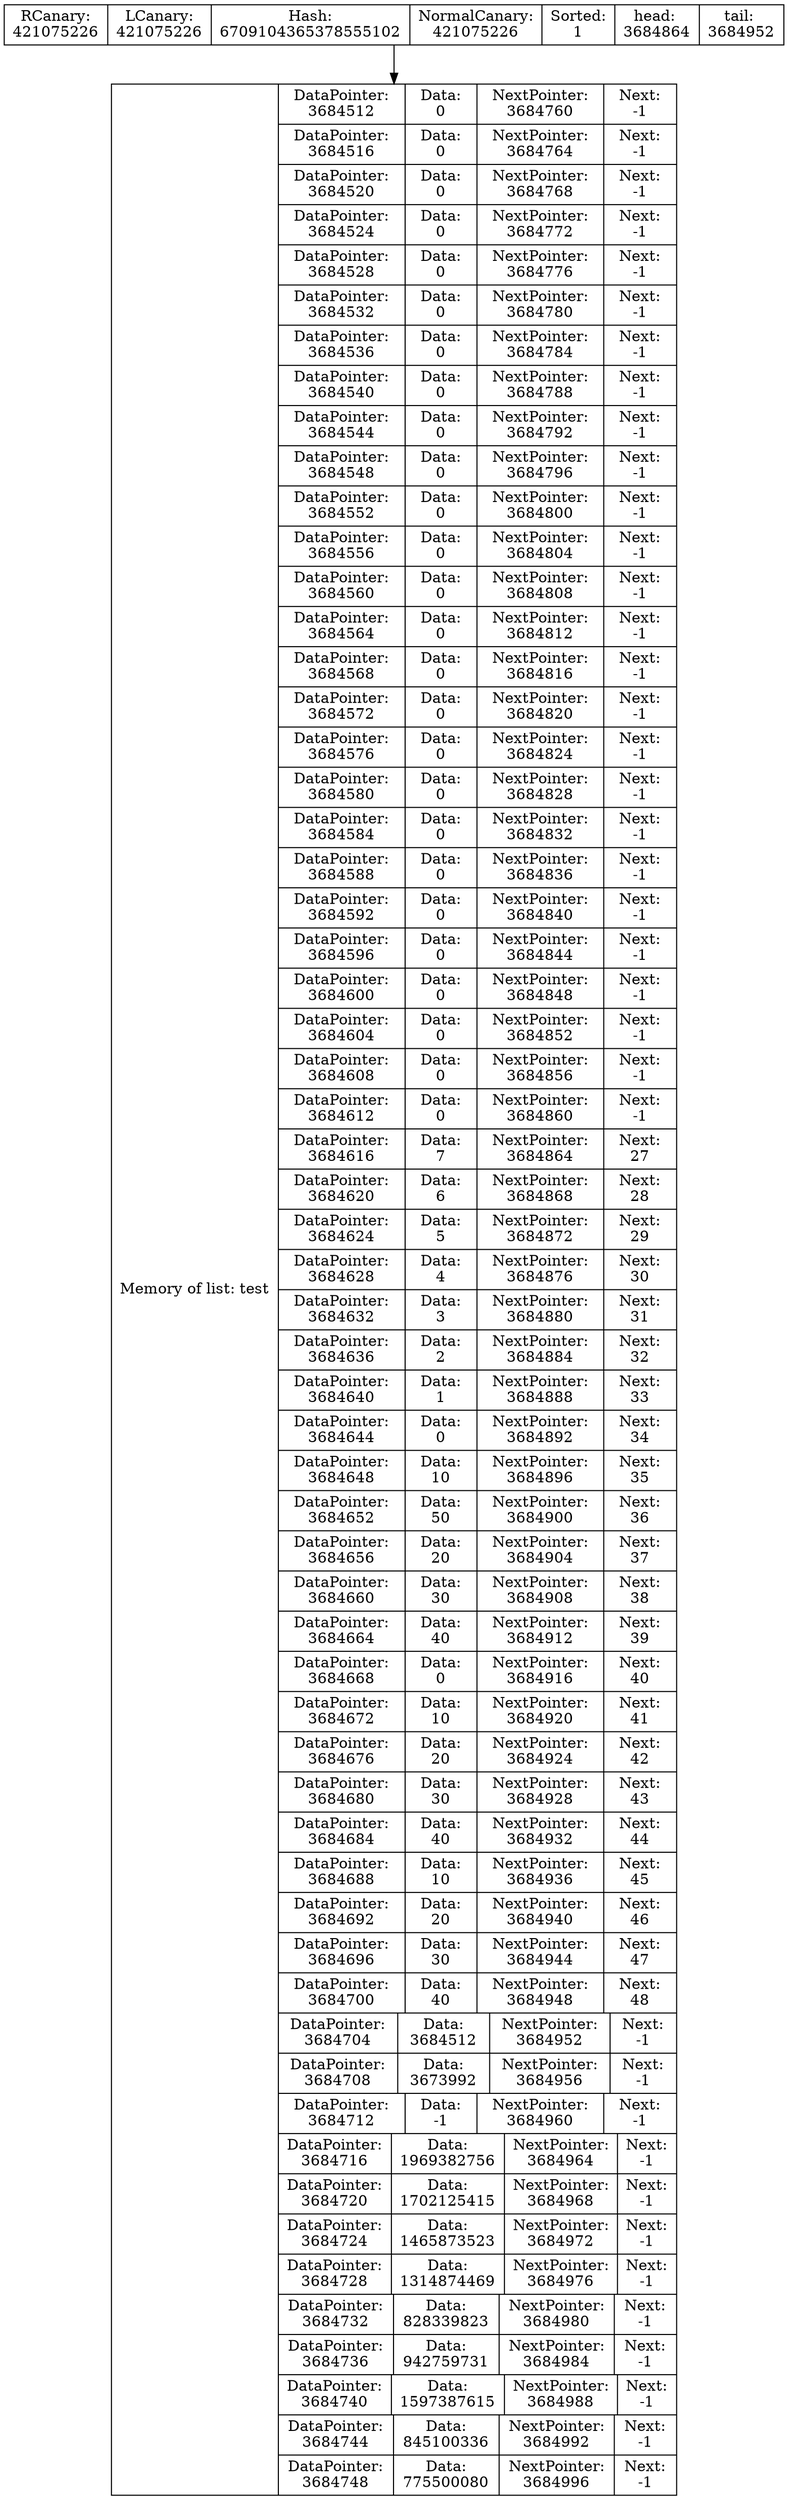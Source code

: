 digraph G{
data [shape=record,label="{Memory of list: test} | {{DataPointer:\n3684512 | Data:\n0 | NextPointer:\n3684760 | Next:\n-1}
| {DataPointer:\n3684516 | Data:\n0 | NextPointer:\n3684764 | Next:\n-1}
| {DataPointer:\n3684520 | Data:\n0 | NextPointer:\n3684768 | Next:\n-1}
| {DataPointer:\n3684524 | Data:\n0 | NextPointer:\n3684772 | Next:\n-1}
| {DataPointer:\n3684528 | Data:\n0 | NextPointer:\n3684776 | Next:\n-1}
| {DataPointer:\n3684532 | Data:\n0 | NextPointer:\n3684780 | Next:\n-1}
| {DataPointer:\n3684536 | Data:\n0 | NextPointer:\n3684784 | Next:\n-1}
| {DataPointer:\n3684540 | Data:\n0 | NextPointer:\n3684788 | Next:\n-1}
| {DataPointer:\n3684544 | Data:\n0 | NextPointer:\n3684792 | Next:\n-1}
| {DataPointer:\n3684548 | Data:\n0 | NextPointer:\n3684796 | Next:\n-1}
| {DataPointer:\n3684552 | Data:\n0 | NextPointer:\n3684800 | Next:\n-1}
| {DataPointer:\n3684556 | Data:\n0 | NextPointer:\n3684804 | Next:\n-1}
| {DataPointer:\n3684560 | Data:\n0 | NextPointer:\n3684808 | Next:\n-1}
| {DataPointer:\n3684564 | Data:\n0 | NextPointer:\n3684812 | Next:\n-1}
| {DataPointer:\n3684568 | Data:\n0 | NextPointer:\n3684816 | Next:\n-1}
| {DataPointer:\n3684572 | Data:\n0 | NextPointer:\n3684820 | Next:\n-1}
| {DataPointer:\n3684576 | Data:\n0 | NextPointer:\n3684824 | Next:\n-1}
| {DataPointer:\n3684580 | Data:\n0 | NextPointer:\n3684828 | Next:\n-1}
| {DataPointer:\n3684584 | Data:\n0 | NextPointer:\n3684832 | Next:\n-1}
| {DataPointer:\n3684588 | Data:\n0 | NextPointer:\n3684836 | Next:\n-1}
| {DataPointer:\n3684592 | Data:\n0 | NextPointer:\n3684840 | Next:\n-1}
| {DataPointer:\n3684596 | Data:\n0 | NextPointer:\n3684844 | Next:\n-1}
| {DataPointer:\n3684600 | Data:\n0 | NextPointer:\n3684848 | Next:\n-1}
| {DataPointer:\n3684604 | Data:\n0 | NextPointer:\n3684852 | Next:\n-1}
| {DataPointer:\n3684608 | Data:\n0 | NextPointer:\n3684856 | Next:\n-1}
| {DataPointer:\n3684612 | Data:\n0 | NextPointer:\n3684860 | Next:\n-1}
| {DataPointer:\n3684616 | Data:\n7 | NextPointer:\n3684864 | Next:\n27}
| {DataPointer:\n3684620 | Data:\n6 | NextPointer:\n3684868 | Next:\n28}
| {DataPointer:\n3684624 | Data:\n5 | NextPointer:\n3684872 | Next:\n29}
| {DataPointer:\n3684628 | Data:\n4 | NextPointer:\n3684876 | Next:\n30}
| {DataPointer:\n3684632 | Data:\n3 | NextPointer:\n3684880 | Next:\n31}
| {DataPointer:\n3684636 | Data:\n2 | NextPointer:\n3684884 | Next:\n32}
| {DataPointer:\n3684640 | Data:\n1 | NextPointer:\n3684888 | Next:\n33}
| {DataPointer:\n3684644 | Data:\n0 | NextPointer:\n3684892 | Next:\n34}
| {DataPointer:\n3684648 | Data:\n10 | NextPointer:\n3684896 | Next:\n35}
| {DataPointer:\n3684652 | Data:\n50 | NextPointer:\n3684900 | Next:\n36}
| {DataPointer:\n3684656 | Data:\n20 | NextPointer:\n3684904 | Next:\n37}
| {DataPointer:\n3684660 | Data:\n30 | NextPointer:\n3684908 | Next:\n38}
| {DataPointer:\n3684664 | Data:\n40 | NextPointer:\n3684912 | Next:\n39}
| {DataPointer:\n3684668 | Data:\n0 | NextPointer:\n3684916 | Next:\n40}
| {DataPointer:\n3684672 | Data:\n10 | NextPointer:\n3684920 | Next:\n41}
| {DataPointer:\n3684676 | Data:\n20 | NextPointer:\n3684924 | Next:\n42}
| {DataPointer:\n3684680 | Data:\n30 | NextPointer:\n3684928 | Next:\n43}
| {DataPointer:\n3684684 | Data:\n40 | NextPointer:\n3684932 | Next:\n44}
| {DataPointer:\n3684688 | Data:\n10 | NextPointer:\n3684936 | Next:\n45}
| {DataPointer:\n3684692 | Data:\n20 | NextPointer:\n3684940 | Next:\n46}
| {DataPointer:\n3684696 | Data:\n30 | NextPointer:\n3684944 | Next:\n47}
| {DataPointer:\n3684700 | Data:\n40 | NextPointer:\n3684948 | Next:\n48}
| {DataPointer:\n3684704 | Data:\n3684512 | NextPointer:\n3684952 | Next:\n-1}
| {DataPointer:\n3684708 | Data:\n3673992 | NextPointer:\n3684956 | Next:\n-1}
| {DataPointer:\n3684712 | Data:\n-1 | NextPointer:\n3684960 | Next:\n-1}
| {DataPointer:\n3684716 | Data:\n1969382756 | NextPointer:\n3684964 | Next:\n-1}
| {DataPointer:\n3684720 | Data:\n1702125415 | NextPointer:\n3684968 | Next:\n-1}
| {DataPointer:\n3684724 | Data:\n1465873523 | NextPointer:\n3684972 | Next:\n-1}
| {DataPointer:\n3684728 | Data:\n1314874469 | NextPointer:\n3684976 | Next:\n-1}
| {DataPointer:\n3684732 | Data:\n828339823 | NextPointer:\n3684980 | Next:\n-1}
| {DataPointer:\n3684736 | Data:\n942759731 | NextPointer:\n3684984 | Next:\n-1}
| {DataPointer:\n3684740 | Data:\n1597387615 | NextPointer:\n3684988 | Next:\n-1}
| {DataPointer:\n3684744 | Data:\n845100336 | NextPointer:\n3684992 | Next:\n-1}
| {DataPointer:\n3684748 | Data:\n775500080 | NextPointer:\n3684996 | Next:\n-1}
}"];
Shild [shape=record,label=" RCanary:\n421075226 | LCanary:\n421075226 | Hash:\n6709104365378555102 | NormalCanary:\n421075226 | Sorted:\n1 | head: \n3684864 | tail: \n3684952 "];
Shild->data
}
